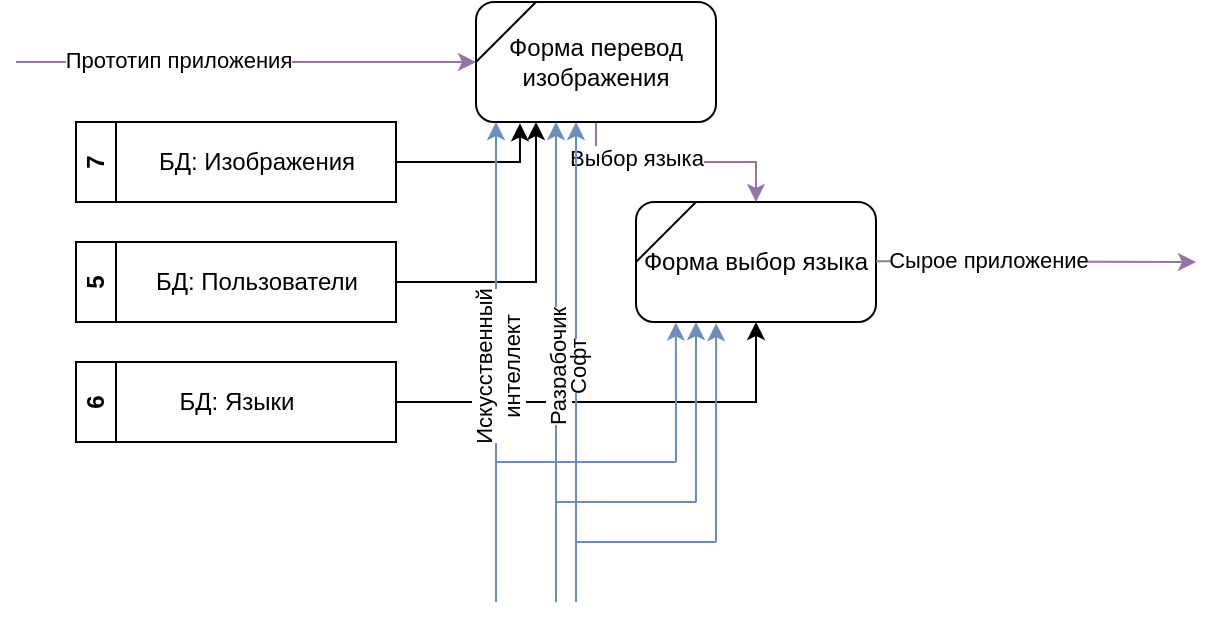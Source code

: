 <mxfile version="22.0.4" type="github">
  <diagram name="Страница — 1" id="jbayNoXzXnXH5Sb0x5pM">
    <mxGraphModel dx="875" dy="445" grid="1" gridSize="10" guides="1" tooltips="1" connect="1" arrows="1" fold="1" page="1" pageScale="1" pageWidth="827" pageHeight="1169" math="0" shadow="0">
      <root>
        <mxCell id="0" />
        <mxCell id="1" parent="0" />
        <mxCell id="Wr3usNDdUhP-Z3KMqWnw-26" style="edgeStyle=orthogonalEdgeStyle;rounded=0;orthogonalLoop=1;jettySize=auto;html=1;exitX=1;exitY=0.5;exitDx=0;exitDy=0;entryX=0.183;entryY=1.011;entryDx=0;entryDy=0;entryPerimeter=0;" edge="1" parent="1" source="Wr3usNDdUhP-Z3KMqWnw-1" target="Wr3usNDdUhP-Z3KMqWnw-6">
          <mxGeometry relative="1" as="geometry" />
        </mxCell>
        <mxCell id="Wr3usNDdUhP-Z3KMqWnw-1" value="7" style="swimlane;startSize=20;horizontal=0;html=1;whiteSpace=wrap;" vertex="1" parent="1">
          <mxGeometry x="40" y="200" width="160" height="40" as="geometry" />
        </mxCell>
        <mxCell id="Wr3usNDdUhP-Z3KMqWnw-19" value="БД: Изображения" style="text;html=1;align=center;verticalAlign=middle;resizable=0;points=[];autosize=1;strokeColor=none;fillColor=none;" vertex="1" parent="Wr3usNDdUhP-Z3KMqWnw-1">
          <mxGeometry x="30" y="5" width="120" height="30" as="geometry" />
        </mxCell>
        <mxCell id="Wr3usNDdUhP-Z3KMqWnw-25" style="edgeStyle=orthogonalEdgeStyle;rounded=0;orthogonalLoop=1;jettySize=auto;html=1;exitX=1;exitY=0.5;exitDx=0;exitDy=0;entryX=0.25;entryY=1;entryDx=0;entryDy=0;" edge="1" parent="1" source="Wr3usNDdUhP-Z3KMqWnw-2" target="Wr3usNDdUhP-Z3KMqWnw-6">
          <mxGeometry relative="1" as="geometry" />
        </mxCell>
        <mxCell id="Wr3usNDdUhP-Z3KMqWnw-2" value="5" style="swimlane;startSize=20;horizontal=0;html=1;whiteSpace=wrap;" vertex="1" parent="1">
          <mxGeometry x="40" y="260" width="160" height="40" as="geometry" />
        </mxCell>
        <mxCell id="Wr3usNDdUhP-Z3KMqWnw-20" value="БД: Пользователи" style="text;html=1;align=center;verticalAlign=middle;resizable=0;points=[];autosize=1;strokeColor=none;fillColor=none;" vertex="1" parent="Wr3usNDdUhP-Z3KMqWnw-2">
          <mxGeometry x="30" y="5" width="120" height="30" as="geometry" />
        </mxCell>
        <mxCell id="Wr3usNDdUhP-Z3KMqWnw-24" style="edgeStyle=orthogonalEdgeStyle;rounded=0;orthogonalLoop=1;jettySize=auto;html=1;exitX=1;exitY=0.5;exitDx=0;exitDy=0;entryX=0.5;entryY=1;entryDx=0;entryDy=0;" edge="1" parent="1" source="Wr3usNDdUhP-Z3KMqWnw-4" target="Wr3usNDdUhP-Z3KMqWnw-10">
          <mxGeometry relative="1" as="geometry" />
        </mxCell>
        <mxCell id="Wr3usNDdUhP-Z3KMqWnw-4" value="6" style="swimlane;startSize=20;horizontal=0;html=1;whiteSpace=wrap;" vertex="1" parent="1">
          <mxGeometry x="40" y="320" width="160" height="40" as="geometry" />
        </mxCell>
        <mxCell id="Wr3usNDdUhP-Z3KMqWnw-21" value="БД: Языки" style="text;html=1;align=center;verticalAlign=middle;resizable=0;points=[];autosize=1;strokeColor=none;fillColor=none;" vertex="1" parent="Wr3usNDdUhP-Z3KMqWnw-4">
          <mxGeometry x="40" y="5" width="80" height="30" as="geometry" />
        </mxCell>
        <mxCell id="Wr3usNDdUhP-Z3KMqWnw-10" value="Форма выбор языка" style="rounded=1;whiteSpace=wrap;html=1;" vertex="1" parent="1">
          <mxGeometry x="320" y="240" width="120" height="60" as="geometry" />
        </mxCell>
        <mxCell id="Wr3usNDdUhP-Z3KMqWnw-11" value="" style="endArrow=none;html=1;rounded=0;entryX=0.25;entryY=0;entryDx=0;entryDy=0;exitX=0;exitY=0.5;exitDx=0;exitDy=0;" edge="1" parent="1" source="Wr3usNDdUhP-Z3KMqWnw-10" target="Wr3usNDdUhP-Z3KMqWnw-10">
          <mxGeometry width="50" height="50" relative="1" as="geometry">
            <mxPoint x="290" y="230" as="sourcePoint" />
            <mxPoint x="340" y="180" as="targetPoint" />
          </mxGeometry>
        </mxCell>
        <mxCell id="Wr3usNDdUhP-Z3KMqWnw-15" value="" style="edgeStyle=orthogonalEdgeStyle;rounded=0;orthogonalLoop=1;jettySize=auto;html=1;fillColor=#e1d5e7;strokeColor=#9673a6;" edge="1" parent="1" source="Wr3usNDdUhP-Z3KMqWnw-6" target="Wr3usNDdUhP-Z3KMqWnw-10">
          <mxGeometry relative="1" as="geometry" />
        </mxCell>
        <mxCell id="Wr3usNDdUhP-Z3KMqWnw-16" value="Выбор языка" style="edgeLabel;html=1;align=center;verticalAlign=middle;resizable=0;points=[];" vertex="1" connectable="0" parent="Wr3usNDdUhP-Z3KMqWnw-15">
          <mxGeometry x="-0.339" y="2" relative="1" as="geometry">
            <mxPoint as="offset" />
          </mxGeometry>
        </mxCell>
        <mxCell id="Wr3usNDdUhP-Z3KMqWnw-6" value="Форма перевод изображения" style="rounded=1;whiteSpace=wrap;html=1;" vertex="1" parent="1">
          <mxGeometry x="240" y="140" width="120" height="60" as="geometry" />
        </mxCell>
        <mxCell id="Wr3usNDdUhP-Z3KMqWnw-7" value="" style="endArrow=none;html=1;rounded=0;entryX=0.25;entryY=0;entryDx=0;entryDy=0;exitX=0;exitY=0.5;exitDx=0;exitDy=0;" edge="1" parent="1" source="Wr3usNDdUhP-Z3KMqWnw-6" target="Wr3usNDdUhP-Z3KMqWnw-6">
          <mxGeometry width="50" height="50" relative="1" as="geometry">
            <mxPoint x="240" y="180" as="sourcePoint" />
            <mxPoint x="290" y="130" as="targetPoint" />
          </mxGeometry>
        </mxCell>
        <mxCell id="Wr3usNDdUhP-Z3KMqWnw-12" value="" style="endArrow=classic;html=1;rounded=0;fillColor=#e1d5e7;strokeColor=#9673a6;" edge="1" parent="1">
          <mxGeometry width="50" height="50" relative="1" as="geometry">
            <mxPoint x="10" y="170" as="sourcePoint" />
            <mxPoint x="240" y="170" as="targetPoint" />
          </mxGeometry>
        </mxCell>
        <mxCell id="Wr3usNDdUhP-Z3KMqWnw-13" value="Прототип приложения" style="edgeLabel;html=1;align=center;verticalAlign=middle;resizable=0;points=[];" vertex="1" connectable="0" parent="Wr3usNDdUhP-Z3KMqWnw-12">
          <mxGeometry x="-0.3" y="1" relative="1" as="geometry">
            <mxPoint as="offset" />
          </mxGeometry>
        </mxCell>
        <mxCell id="Wr3usNDdUhP-Z3KMqWnw-17" value="" style="endArrow=classic;html=1;rounded=0;fillColor=#e1d5e7;strokeColor=#9673a6;" edge="1" parent="1">
          <mxGeometry width="50" height="50" relative="1" as="geometry">
            <mxPoint x="440" y="269.57" as="sourcePoint" />
            <mxPoint x="600" y="270" as="targetPoint" />
          </mxGeometry>
        </mxCell>
        <mxCell id="Wr3usNDdUhP-Z3KMqWnw-18" value="Сырое приложение" style="edgeLabel;html=1;align=center;verticalAlign=middle;resizable=0;points=[];" vertex="1" connectable="0" parent="Wr3usNDdUhP-Z3KMqWnw-17">
          <mxGeometry x="-0.3" y="1" relative="1" as="geometry">
            <mxPoint as="offset" />
          </mxGeometry>
        </mxCell>
        <mxCell id="Wr3usNDdUhP-Z3KMqWnw-23" value="" style="endArrow=classic;html=1;rounded=0;fillColor=#dae8fc;strokeColor=#6c8ebf;" edge="1" parent="1">
          <mxGeometry width="50" height="50" relative="1" as="geometry">
            <mxPoint x="250" y="440" as="sourcePoint" />
            <mxPoint x="250" y="200" as="targetPoint" />
          </mxGeometry>
        </mxCell>
        <mxCell id="Wr3usNDdUhP-Z3KMqWnw-27" value="Искусственный&lt;br&gt;интеллект" style="edgeLabel;html=1;align=center;verticalAlign=middle;resizable=0;points=[];rotation=270;" vertex="1" connectable="0" parent="Wr3usNDdUhP-Z3KMqWnw-23">
          <mxGeometry x="-0.021" y="-1" relative="1" as="geometry">
            <mxPoint as="offset" />
          </mxGeometry>
        </mxCell>
        <mxCell id="Wr3usNDdUhP-Z3KMqWnw-28" value="" style="endArrow=classic;html=1;rounded=0;fillColor=#dae8fc;strokeColor=#6c8ebf;" edge="1" parent="1">
          <mxGeometry width="50" height="50" relative="1" as="geometry">
            <mxPoint x="280" y="440" as="sourcePoint" />
            <mxPoint x="280" y="200" as="targetPoint" />
          </mxGeometry>
        </mxCell>
        <mxCell id="Wr3usNDdUhP-Z3KMqWnw-29" value="Разрабочик" style="edgeLabel;html=1;align=center;verticalAlign=middle;resizable=0;points=[];rotation=270;" vertex="1" connectable="0" parent="Wr3usNDdUhP-Z3KMqWnw-28">
          <mxGeometry x="-0.021" y="-1" relative="1" as="geometry">
            <mxPoint as="offset" />
          </mxGeometry>
        </mxCell>
        <mxCell id="Wr3usNDdUhP-Z3KMqWnw-30" value="" style="endArrow=classic;html=1;rounded=0;fillColor=#dae8fc;strokeColor=#6c8ebf;" edge="1" parent="1">
          <mxGeometry width="50" height="50" relative="1" as="geometry">
            <mxPoint x="290" y="440" as="sourcePoint" />
            <mxPoint x="290" y="200" as="targetPoint" />
          </mxGeometry>
        </mxCell>
        <mxCell id="Wr3usNDdUhP-Z3KMqWnw-31" value="Софт" style="edgeLabel;html=1;align=center;verticalAlign=middle;resizable=0;points=[];rotation=270;" vertex="1" connectable="0" parent="Wr3usNDdUhP-Z3KMqWnw-30">
          <mxGeometry x="-0.021" y="-1" relative="1" as="geometry">
            <mxPoint as="offset" />
          </mxGeometry>
        </mxCell>
        <mxCell id="Wr3usNDdUhP-Z3KMqWnw-35" value="" style="endArrow=none;html=1;rounded=0;fillColor=#dae8fc;strokeColor=#6c8ebf;" edge="1" parent="1">
          <mxGeometry width="50" height="50" relative="1" as="geometry">
            <mxPoint x="290" y="410" as="sourcePoint" />
            <mxPoint x="360" y="410" as="targetPoint" />
          </mxGeometry>
        </mxCell>
        <mxCell id="Wr3usNDdUhP-Z3KMqWnw-36" value="" style="endArrow=none;html=1;rounded=0;fillColor=#dae8fc;strokeColor=#6c8ebf;" edge="1" parent="1">
          <mxGeometry width="50" height="50" relative="1" as="geometry">
            <mxPoint x="280" y="390" as="sourcePoint" />
            <mxPoint x="350" y="390" as="targetPoint" />
          </mxGeometry>
        </mxCell>
        <mxCell id="Wr3usNDdUhP-Z3KMqWnw-37" value="" style="endArrow=none;html=1;rounded=0;fillColor=#dae8fc;strokeColor=#6c8ebf;" edge="1" parent="1">
          <mxGeometry width="50" height="50" relative="1" as="geometry">
            <mxPoint x="250" y="370" as="sourcePoint" />
            <mxPoint x="340" y="370" as="targetPoint" />
          </mxGeometry>
        </mxCell>
        <mxCell id="Wr3usNDdUhP-Z3KMqWnw-38" value="" style="endArrow=classic;html=1;rounded=0;entryX=0.166;entryY=1.004;entryDx=0;entryDy=0;entryPerimeter=0;fillColor=#dae8fc;strokeColor=#6c8ebf;" edge="1" parent="1" target="Wr3usNDdUhP-Z3KMqWnw-10">
          <mxGeometry width="50" height="50" relative="1" as="geometry">
            <mxPoint x="340" y="370" as="sourcePoint" />
            <mxPoint x="390" y="320" as="targetPoint" />
          </mxGeometry>
        </mxCell>
        <mxCell id="Wr3usNDdUhP-Z3KMqWnw-39" value="" style="endArrow=classic;html=1;rounded=0;entryX=0.25;entryY=1;entryDx=0;entryDy=0;fillColor=#dae8fc;strokeColor=#6c8ebf;" edge="1" parent="1" target="Wr3usNDdUhP-Z3KMqWnw-10">
          <mxGeometry width="50" height="50" relative="1" as="geometry">
            <mxPoint x="350" y="390" as="sourcePoint" />
            <mxPoint x="400" y="340" as="targetPoint" />
          </mxGeometry>
        </mxCell>
        <mxCell id="Wr3usNDdUhP-Z3KMqWnw-41" value="" style="endArrow=classic;html=1;rounded=0;entryX=0.334;entryY=1.01;entryDx=0;entryDy=0;entryPerimeter=0;fillColor=#dae8fc;strokeColor=#6c8ebf;" edge="1" parent="1" target="Wr3usNDdUhP-Z3KMqWnw-10">
          <mxGeometry width="50" height="50" relative="1" as="geometry">
            <mxPoint x="360" y="410" as="sourcePoint" />
            <mxPoint x="410" y="360" as="targetPoint" />
          </mxGeometry>
        </mxCell>
      </root>
    </mxGraphModel>
  </diagram>
</mxfile>
